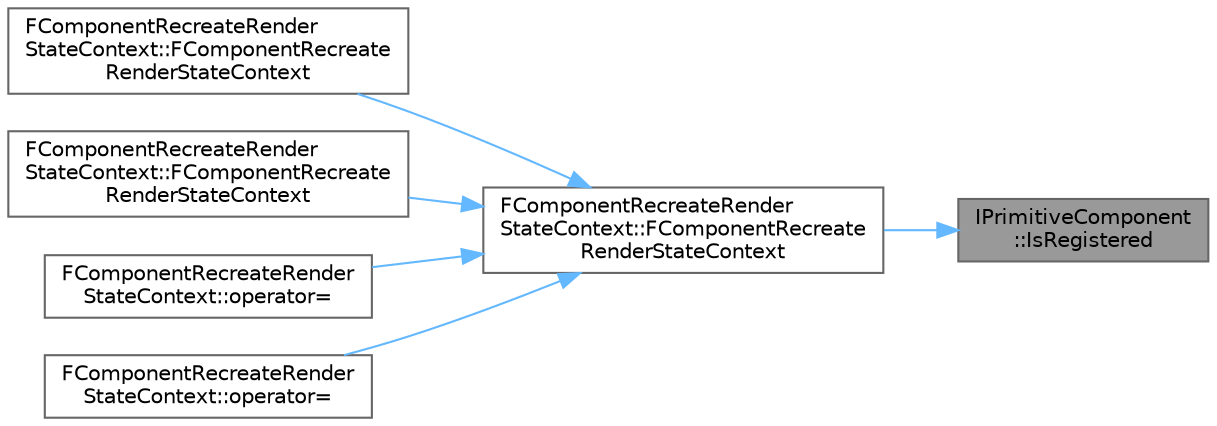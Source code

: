 digraph "IPrimitiveComponent::IsRegistered"
{
 // INTERACTIVE_SVG=YES
 // LATEX_PDF_SIZE
  bgcolor="transparent";
  edge [fontname=Helvetica,fontsize=10,labelfontname=Helvetica,labelfontsize=10];
  node [fontname=Helvetica,fontsize=10,shape=box,height=0.2,width=0.4];
  rankdir="RL";
  Node1 [id="Node000001",label="IPrimitiveComponent\l::IsRegistered",height=0.2,width=0.4,color="gray40", fillcolor="grey60", style="filled", fontcolor="black",tooltip=" "];
  Node1 -> Node2 [id="edge1_Node000001_Node000002",dir="back",color="steelblue1",style="solid",tooltip=" "];
  Node2 [id="Node000002",label="FComponentRecreateRender\lStateContext::FComponentRecreate\lRenderStateContext",height=0.2,width=0.4,color="grey40", fillcolor="white", style="filled",URL="$d6/d3d/classFComponentRecreateRenderStateContext.html#a4315493f2e81463bd730eab680696f3c",tooltip=" "];
  Node2 -> Node3 [id="edge2_Node000002_Node000003",dir="back",color="steelblue1",style="solid",tooltip=" "];
  Node3 [id="Node000003",label="FComponentRecreateRender\lStateContext::FComponentRecreate\lRenderStateContext",height=0.2,width=0.4,color="grey40", fillcolor="white", style="filled",URL="$d6/d3d/classFComponentRecreateRenderStateContext.html#aef19d9c4bde7d5b3280bb05c207d17c0",tooltip=" "];
  Node2 -> Node4 [id="edge3_Node000002_Node000004",dir="back",color="steelblue1",style="solid",tooltip=" "];
  Node4 [id="Node000004",label="FComponentRecreateRender\lStateContext::FComponentRecreate\lRenderStateContext",height=0.2,width=0.4,color="grey40", fillcolor="white", style="filled",URL="$d6/d3d/classFComponentRecreateRenderStateContext.html#a185cc7ac0207876d253ed5e6822df04f",tooltip=" "];
  Node2 -> Node5 [id="edge4_Node000002_Node000005",dir="back",color="steelblue1",style="solid",tooltip=" "];
  Node5 [id="Node000005",label="FComponentRecreateRender\lStateContext::operator=",height=0.2,width=0.4,color="grey40", fillcolor="white", style="filled",URL="$d6/d3d/classFComponentRecreateRenderStateContext.html#aa43d46883938a6ea4c22597ceb17fcee",tooltip=" "];
  Node2 -> Node6 [id="edge5_Node000002_Node000006",dir="back",color="steelblue1",style="solid",tooltip=" "];
  Node6 [id="Node000006",label="FComponentRecreateRender\lStateContext::operator=",height=0.2,width=0.4,color="grey40", fillcolor="white", style="filled",URL="$d6/d3d/classFComponentRecreateRenderStateContext.html#a379747fcba30aed98a9a0dbccdde315d",tooltip=" "];
}
